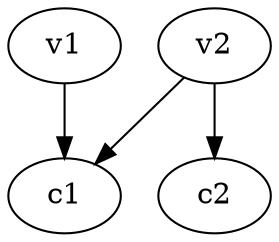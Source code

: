 strict digraph  {
c1;
c2;
v1;
v2;
v1 -> c1  [weight=1];
v2 -> c2  [weight=1];
v2 -> c1  [weight=1];
}

